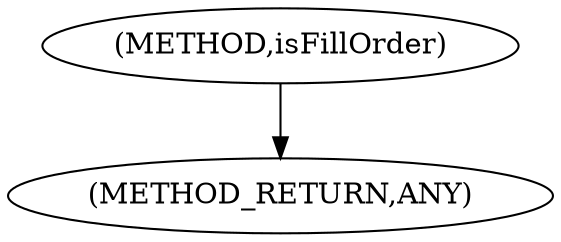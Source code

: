 digraph "isFillOrder" {  
"100034" [label = <(METHOD,isFillOrder)> ]
"100037" [label = <(METHOD_RETURN,ANY)> ]
  "100034" -> "100037" 
}
